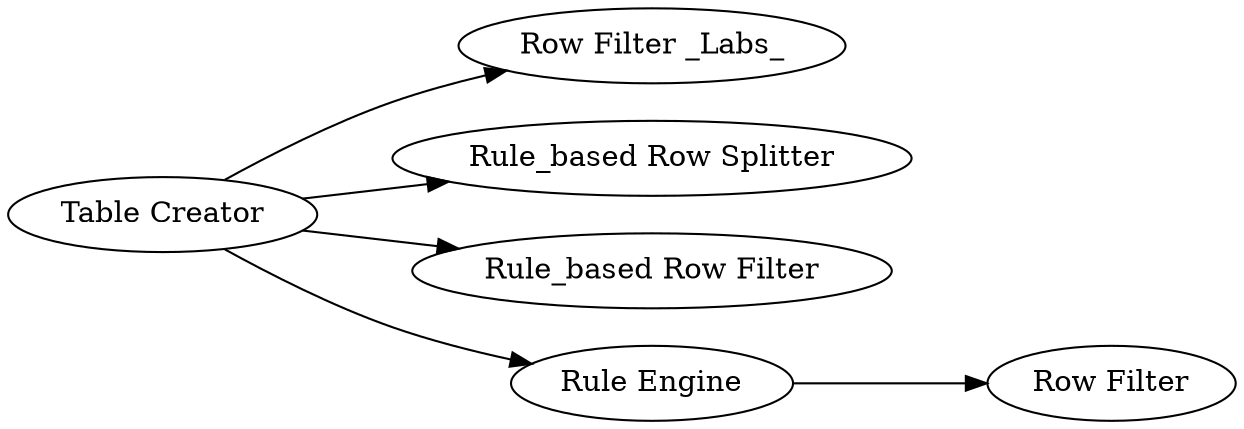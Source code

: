 digraph {
	"-5121774389825869053_4" [label="Row Filter"]
	"-5121774389825869053_5" [label="Row Filter _Labs_"]
	"-5121774389825869053_1" [label="Table Creator"]
	"-5121774389825869053_7" [label="Rule_based Row Splitter"]
	"-5121774389825869053_6" [label="Rule_based Row Filter"]
	"-5121774389825869053_3" [label="Rule Engine"]
	"-5121774389825869053_3" -> "-5121774389825869053_4"
	"-5121774389825869053_1" -> "-5121774389825869053_3"
	"-5121774389825869053_1" -> "-5121774389825869053_5"
	"-5121774389825869053_1" -> "-5121774389825869053_6"
	"-5121774389825869053_1" -> "-5121774389825869053_7"
	rankdir=LR
}
